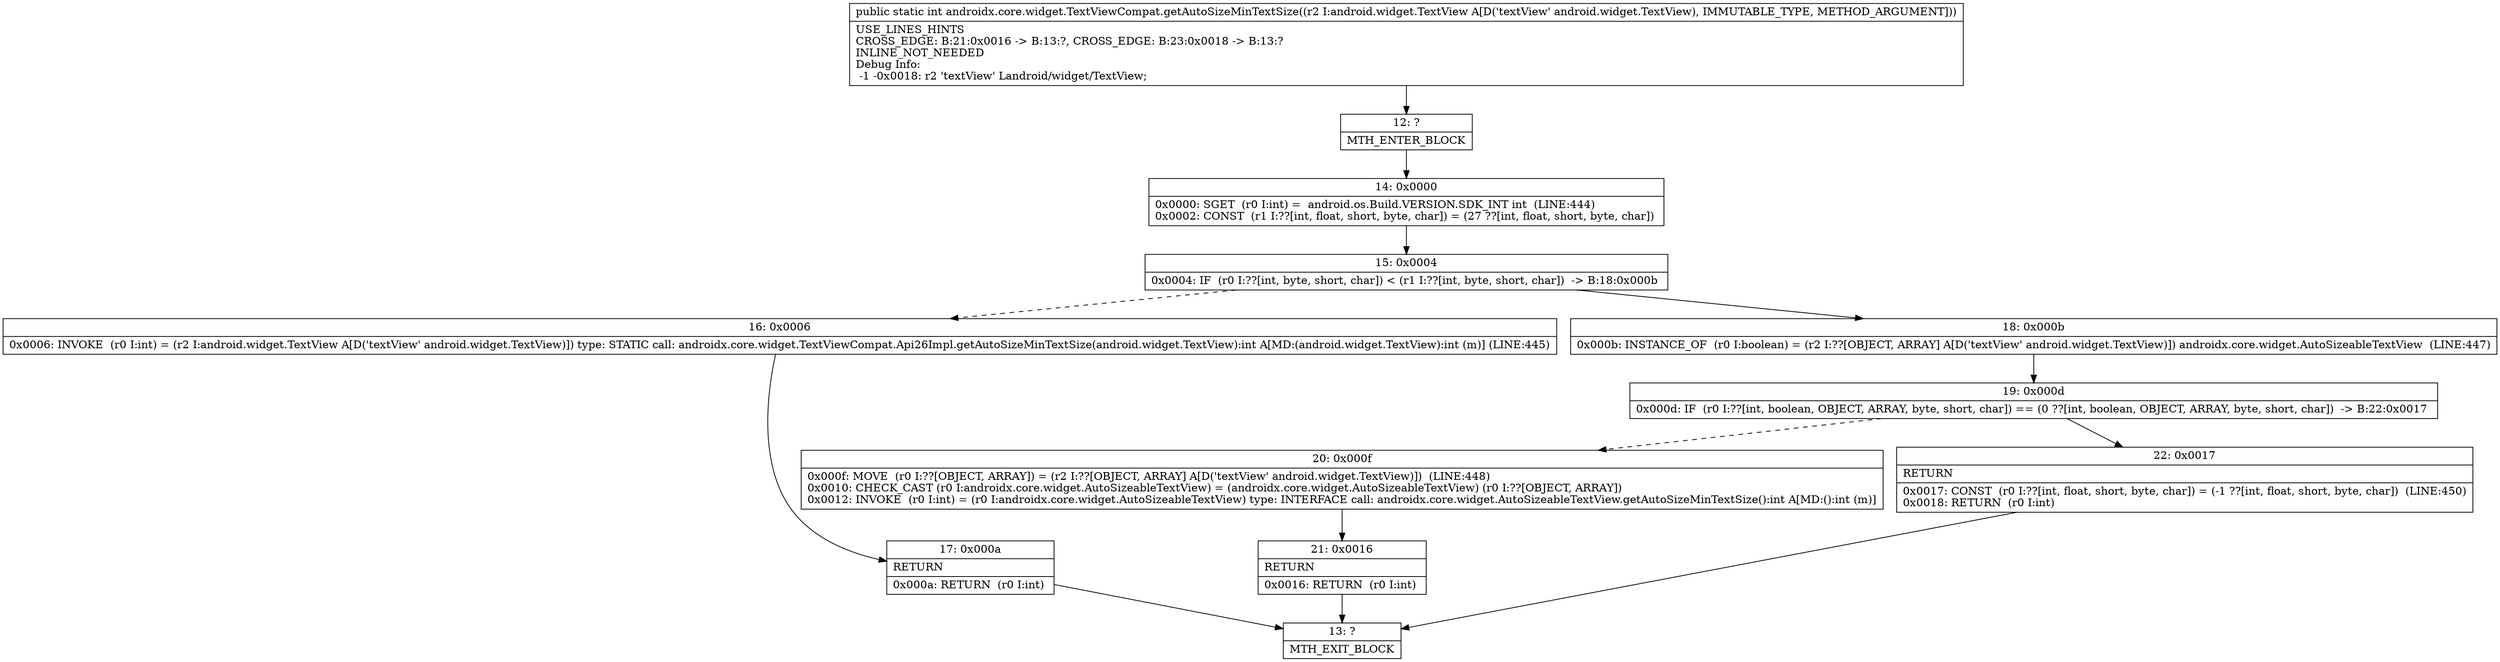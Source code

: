 digraph "CFG forandroidx.core.widget.TextViewCompat.getAutoSizeMinTextSize(Landroid\/widget\/TextView;)I" {
Node_12 [shape=record,label="{12\:\ ?|MTH_ENTER_BLOCK\l}"];
Node_14 [shape=record,label="{14\:\ 0x0000|0x0000: SGET  (r0 I:int) =  android.os.Build.VERSION.SDK_INT int  (LINE:444)\l0x0002: CONST  (r1 I:??[int, float, short, byte, char]) = (27 ??[int, float, short, byte, char]) \l}"];
Node_15 [shape=record,label="{15\:\ 0x0004|0x0004: IF  (r0 I:??[int, byte, short, char]) \< (r1 I:??[int, byte, short, char])  \-\> B:18:0x000b \l}"];
Node_16 [shape=record,label="{16\:\ 0x0006|0x0006: INVOKE  (r0 I:int) = (r2 I:android.widget.TextView A[D('textView' android.widget.TextView)]) type: STATIC call: androidx.core.widget.TextViewCompat.Api26Impl.getAutoSizeMinTextSize(android.widget.TextView):int A[MD:(android.widget.TextView):int (m)] (LINE:445)\l}"];
Node_17 [shape=record,label="{17\:\ 0x000a|RETURN\l|0x000a: RETURN  (r0 I:int) \l}"];
Node_13 [shape=record,label="{13\:\ ?|MTH_EXIT_BLOCK\l}"];
Node_18 [shape=record,label="{18\:\ 0x000b|0x000b: INSTANCE_OF  (r0 I:boolean) = (r2 I:??[OBJECT, ARRAY] A[D('textView' android.widget.TextView)]) androidx.core.widget.AutoSizeableTextView  (LINE:447)\l}"];
Node_19 [shape=record,label="{19\:\ 0x000d|0x000d: IF  (r0 I:??[int, boolean, OBJECT, ARRAY, byte, short, char]) == (0 ??[int, boolean, OBJECT, ARRAY, byte, short, char])  \-\> B:22:0x0017 \l}"];
Node_20 [shape=record,label="{20\:\ 0x000f|0x000f: MOVE  (r0 I:??[OBJECT, ARRAY]) = (r2 I:??[OBJECT, ARRAY] A[D('textView' android.widget.TextView)])  (LINE:448)\l0x0010: CHECK_CAST (r0 I:androidx.core.widget.AutoSizeableTextView) = (androidx.core.widget.AutoSizeableTextView) (r0 I:??[OBJECT, ARRAY]) \l0x0012: INVOKE  (r0 I:int) = (r0 I:androidx.core.widget.AutoSizeableTextView) type: INTERFACE call: androidx.core.widget.AutoSizeableTextView.getAutoSizeMinTextSize():int A[MD:():int (m)]\l}"];
Node_21 [shape=record,label="{21\:\ 0x0016|RETURN\l|0x0016: RETURN  (r0 I:int) \l}"];
Node_22 [shape=record,label="{22\:\ 0x0017|RETURN\l|0x0017: CONST  (r0 I:??[int, float, short, byte, char]) = (\-1 ??[int, float, short, byte, char])  (LINE:450)\l0x0018: RETURN  (r0 I:int) \l}"];
MethodNode[shape=record,label="{public static int androidx.core.widget.TextViewCompat.getAutoSizeMinTextSize((r2 I:android.widget.TextView A[D('textView' android.widget.TextView), IMMUTABLE_TYPE, METHOD_ARGUMENT]))  | USE_LINES_HINTS\lCROSS_EDGE: B:21:0x0016 \-\> B:13:?, CROSS_EDGE: B:23:0x0018 \-\> B:13:?\lINLINE_NOT_NEEDED\lDebug Info:\l  \-1 \-0x0018: r2 'textView' Landroid\/widget\/TextView;\l}"];
MethodNode -> Node_12;Node_12 -> Node_14;
Node_14 -> Node_15;
Node_15 -> Node_16[style=dashed];
Node_15 -> Node_18;
Node_16 -> Node_17;
Node_17 -> Node_13;
Node_18 -> Node_19;
Node_19 -> Node_20[style=dashed];
Node_19 -> Node_22;
Node_20 -> Node_21;
Node_21 -> Node_13;
Node_22 -> Node_13;
}

